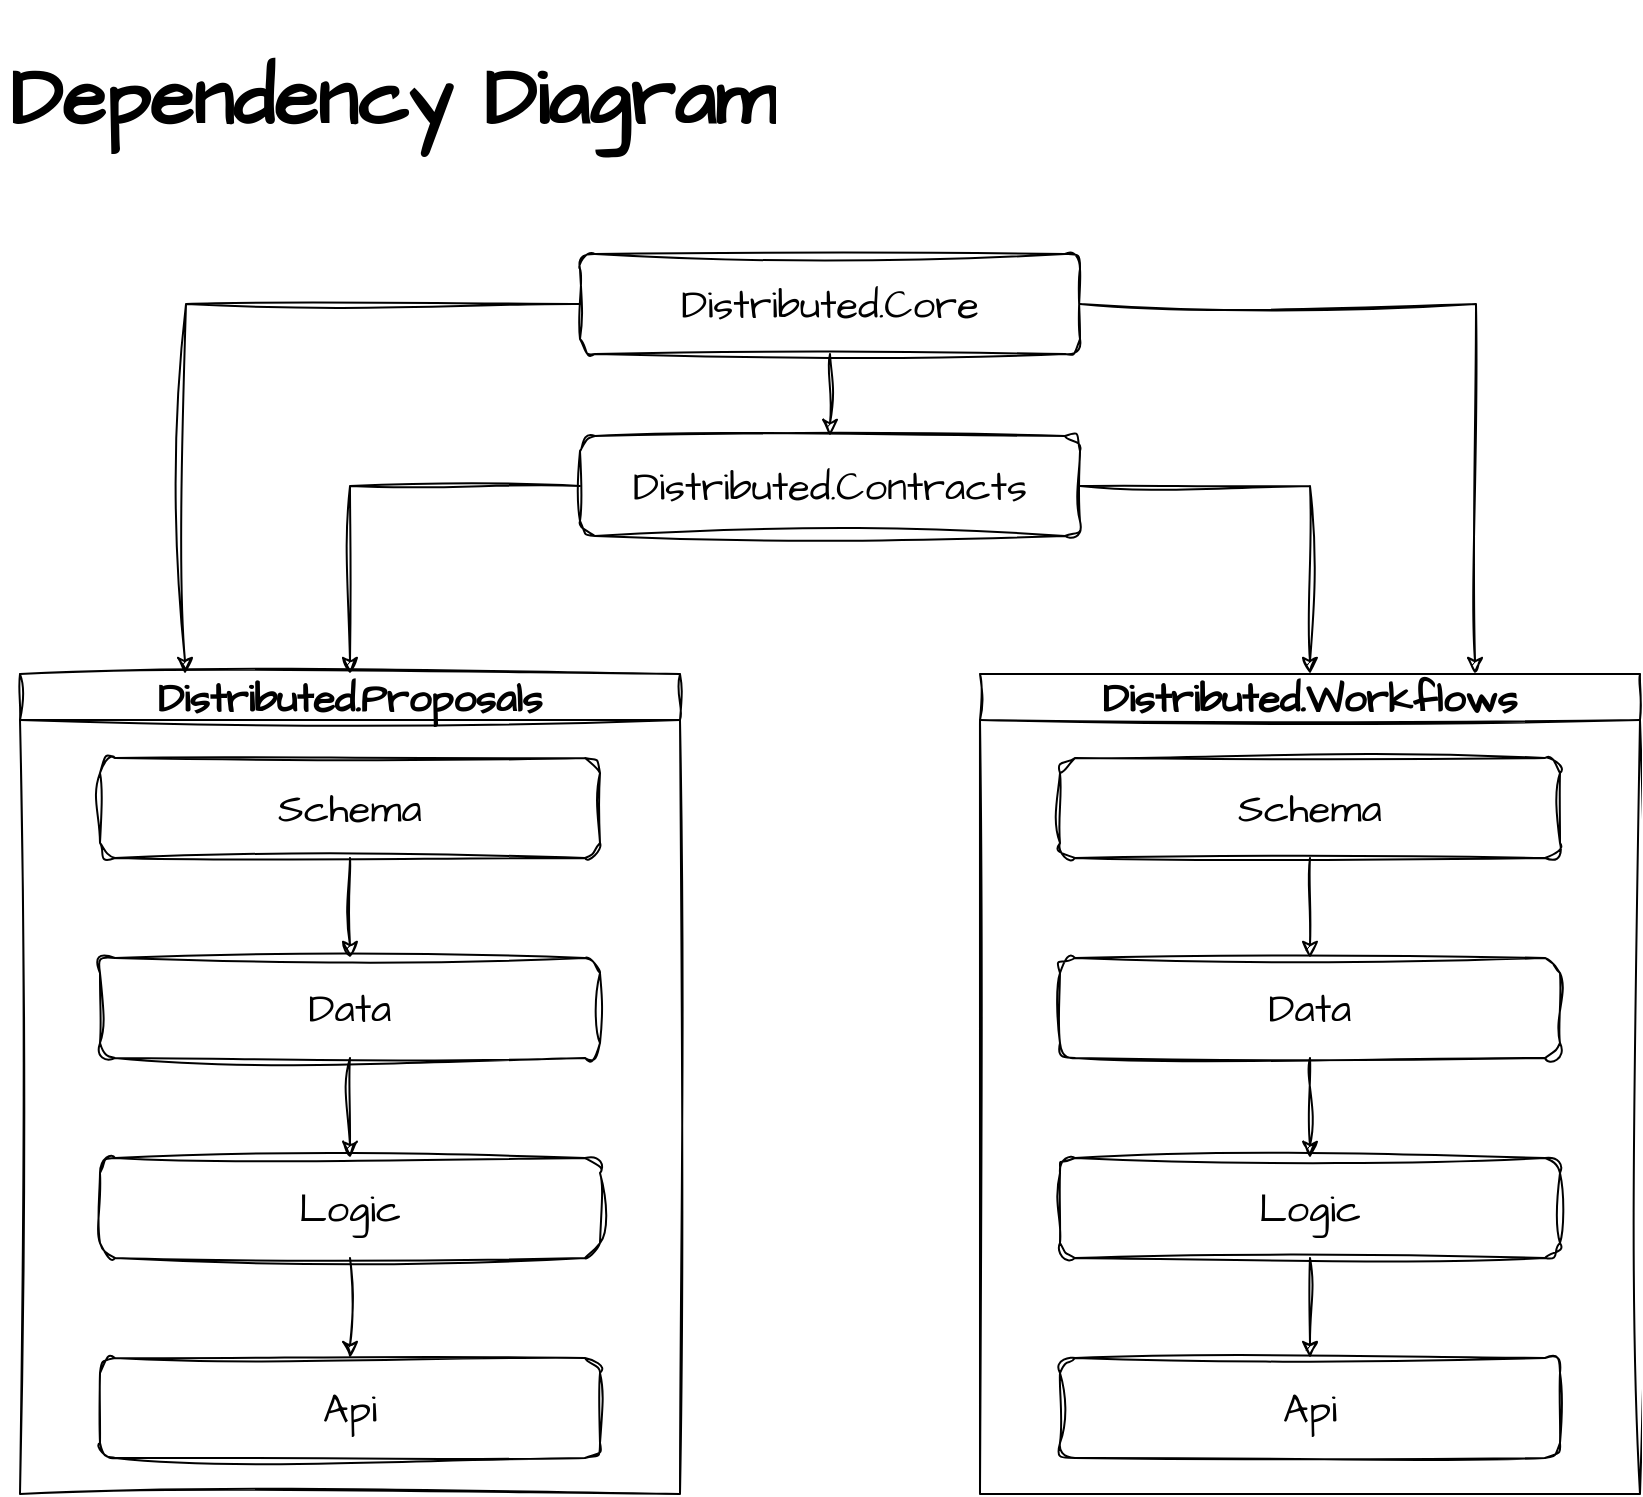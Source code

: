 <mxfile version="21.7.2" type="github">
  <diagram name="Page-1" id="Tjkv5w6CStLKOdqgkuhI">
    <mxGraphModel dx="424" dy="755" grid="1" gridSize="10" guides="1" tooltips="1" connect="1" arrows="1" fold="1" page="1" pageScale="1" pageWidth="850" pageHeight="1100" math="0" shadow="0">
      <root>
        <mxCell id="0" />
        <mxCell id="1" parent="0" />
        <mxCell id="JNq4d8KvL8QvG_ZavWvR-1" value="Distributed.Core" style="rounded=1;whiteSpace=wrap;html=1;sketch=1;hachureGap=4;jiggle=2;curveFitting=1;fontFamily=Architects Daughter;fontSource=https%3A%2F%2Ffonts.googleapis.com%2Fcss%3Ffamily%3DArchitects%2BDaughter;fontSize=20;" vertex="1" parent="1">
          <mxGeometry x="300" y="127" width="250" height="50" as="geometry" />
        </mxCell>
        <mxCell id="JNq4d8KvL8QvG_ZavWvR-2" value="Distributed.Contracts" style="rounded=1;whiteSpace=wrap;html=1;sketch=1;hachureGap=4;jiggle=2;curveFitting=1;fontFamily=Architects Daughter;fontSource=https%3A%2F%2Ffonts.googleapis.com%2Fcss%3Ffamily%3DArchitects%2BDaughter;fontSize=20;" vertex="1" parent="1">
          <mxGeometry x="300" y="218" width="250" height="50" as="geometry" />
        </mxCell>
        <mxCell id="JNq4d8KvL8QvG_ZavWvR-3" value="Distributed.Proposals" style="swimlane;whiteSpace=wrap;html=1;sketch=1;hachureGap=4;jiggle=2;curveFitting=1;fontFamily=Architects Daughter;fontSource=https%3A%2F%2Ffonts.googleapis.com%2Fcss%3Ffamily%3DArchitects%2BDaughter;fontSize=20;" vertex="1" parent="1">
          <mxGeometry x="20" y="337" width="330" height="410" as="geometry">
            <mxRectangle x="20" y="240" width="230" height="40" as="alternateBounds" />
          </mxGeometry>
        </mxCell>
        <mxCell id="JNq4d8KvL8QvG_ZavWvR-5" value="Schema" style="rounded=1;whiteSpace=wrap;html=1;sketch=1;hachureGap=4;jiggle=2;curveFitting=1;fontFamily=Architects Daughter;fontSource=https%3A%2F%2Ffonts.googleapis.com%2Fcss%3Ffamily%3DArchitects%2BDaughter;fontSize=20;" vertex="1" parent="JNq4d8KvL8QvG_ZavWvR-3">
          <mxGeometry x="40" y="42" width="250" height="50" as="geometry" />
        </mxCell>
        <mxCell id="JNq4d8KvL8QvG_ZavWvR-6" value="Data" style="rounded=1;whiteSpace=wrap;html=1;sketch=1;hachureGap=4;jiggle=2;curveFitting=1;fontFamily=Architects Daughter;fontSource=https%3A%2F%2Ffonts.googleapis.com%2Fcss%3Ffamily%3DArchitects%2BDaughter;fontSize=20;" vertex="1" parent="JNq4d8KvL8QvG_ZavWvR-3">
          <mxGeometry x="40" y="142" width="250" height="50" as="geometry" />
        </mxCell>
        <mxCell id="JNq4d8KvL8QvG_ZavWvR-7" value="Logic" style="rounded=1;whiteSpace=wrap;html=1;sketch=1;hachureGap=4;jiggle=2;curveFitting=1;fontFamily=Architects Daughter;fontSource=https%3A%2F%2Ffonts.googleapis.com%2Fcss%3Ffamily%3DArchitects%2BDaughter;fontSize=20;" vertex="1" parent="JNq4d8KvL8QvG_ZavWvR-3">
          <mxGeometry x="40" y="242" width="250" height="50" as="geometry" />
        </mxCell>
        <mxCell id="JNq4d8KvL8QvG_ZavWvR-8" value="Api" style="rounded=1;whiteSpace=wrap;html=1;sketch=1;hachureGap=4;jiggle=2;curveFitting=1;fontFamily=Architects Daughter;fontSource=https%3A%2F%2Ffonts.googleapis.com%2Fcss%3Ffamily%3DArchitects%2BDaughter;fontSize=20;" vertex="1" parent="JNq4d8KvL8QvG_ZavWvR-3">
          <mxGeometry x="40" y="342" width="250" height="50" as="geometry" />
        </mxCell>
        <mxCell id="JNq4d8KvL8QvG_ZavWvR-16" value="" style="endArrow=classic;html=1;rounded=0;sketch=1;hachureGap=4;jiggle=2;curveFitting=1;fontFamily=Architects Daughter;fontSource=https%3A%2F%2Ffonts.googleapis.com%2Fcss%3Ffamily%3DArchitects%2BDaughter;fontSize=16;exitX=0.5;exitY=1;exitDx=0;exitDy=0;entryX=0.5;entryY=0;entryDx=0;entryDy=0;" edge="1" parent="JNq4d8KvL8QvG_ZavWvR-3" source="JNq4d8KvL8QvG_ZavWvR-5" target="JNq4d8KvL8QvG_ZavWvR-6">
          <mxGeometry width="50" height="50" relative="1" as="geometry">
            <mxPoint x="310" y="180" as="sourcePoint" />
            <mxPoint x="360" y="130" as="targetPoint" />
          </mxGeometry>
        </mxCell>
        <mxCell id="JNq4d8KvL8QvG_ZavWvR-17" value="" style="endArrow=classic;html=1;rounded=0;sketch=1;hachureGap=4;jiggle=2;curveFitting=1;fontFamily=Architects Daughter;fontSource=https%3A%2F%2Ffonts.googleapis.com%2Fcss%3Ffamily%3DArchitects%2BDaughter;fontSize=16;exitX=0.5;exitY=1;exitDx=0;exitDy=0;entryX=0.5;entryY=0;entryDx=0;entryDy=0;" edge="1" parent="JNq4d8KvL8QvG_ZavWvR-3" source="JNq4d8KvL8QvG_ZavWvR-6" target="JNq4d8KvL8QvG_ZavWvR-7">
          <mxGeometry width="50" height="50" relative="1" as="geometry">
            <mxPoint x="310" y="180" as="sourcePoint" />
            <mxPoint x="360" y="130" as="targetPoint" />
          </mxGeometry>
        </mxCell>
        <mxCell id="JNq4d8KvL8QvG_ZavWvR-18" value="" style="endArrow=classic;html=1;rounded=0;sketch=1;hachureGap=4;jiggle=2;curveFitting=1;fontFamily=Architects Daughter;fontSource=https%3A%2F%2Ffonts.googleapis.com%2Fcss%3Ffamily%3DArchitects%2BDaughter;fontSize=16;exitX=0.5;exitY=1;exitDx=0;exitDy=0;entryX=0.5;entryY=0;entryDx=0;entryDy=0;" edge="1" parent="JNq4d8KvL8QvG_ZavWvR-3" source="JNq4d8KvL8QvG_ZavWvR-7" target="JNq4d8KvL8QvG_ZavWvR-8">
          <mxGeometry width="50" height="50" relative="1" as="geometry">
            <mxPoint x="310" y="180" as="sourcePoint" />
            <mxPoint x="360" y="130" as="targetPoint" />
          </mxGeometry>
        </mxCell>
        <mxCell id="JNq4d8KvL8QvG_ZavWvR-25" value="Distributed.Workflows" style="swimlane;whiteSpace=wrap;html=1;sketch=1;hachureGap=4;jiggle=2;curveFitting=1;fontFamily=Architects Daughter;fontSource=https%3A%2F%2Ffonts.googleapis.com%2Fcss%3Ffamily%3DArchitects%2BDaughter;fontSize=20;" vertex="1" parent="1">
          <mxGeometry x="500" y="337" width="330" height="410" as="geometry">
            <mxRectangle x="20" y="240" width="230" height="40" as="alternateBounds" />
          </mxGeometry>
        </mxCell>
        <mxCell id="JNq4d8KvL8QvG_ZavWvR-26" value="Schema" style="rounded=1;whiteSpace=wrap;html=1;sketch=1;hachureGap=4;jiggle=2;curveFitting=1;fontFamily=Architects Daughter;fontSource=https%3A%2F%2Ffonts.googleapis.com%2Fcss%3Ffamily%3DArchitects%2BDaughter;fontSize=20;" vertex="1" parent="JNq4d8KvL8QvG_ZavWvR-25">
          <mxGeometry x="40" y="42" width="250" height="50" as="geometry" />
        </mxCell>
        <mxCell id="JNq4d8KvL8QvG_ZavWvR-27" value="Data" style="rounded=1;whiteSpace=wrap;html=1;sketch=1;hachureGap=4;jiggle=2;curveFitting=1;fontFamily=Architects Daughter;fontSource=https%3A%2F%2Ffonts.googleapis.com%2Fcss%3Ffamily%3DArchitects%2BDaughter;fontSize=20;" vertex="1" parent="JNq4d8KvL8QvG_ZavWvR-25">
          <mxGeometry x="40" y="142" width="250" height="50" as="geometry" />
        </mxCell>
        <mxCell id="JNq4d8KvL8QvG_ZavWvR-28" value="Logic" style="rounded=1;whiteSpace=wrap;html=1;sketch=1;hachureGap=4;jiggle=2;curveFitting=1;fontFamily=Architects Daughter;fontSource=https%3A%2F%2Ffonts.googleapis.com%2Fcss%3Ffamily%3DArchitects%2BDaughter;fontSize=20;" vertex="1" parent="JNq4d8KvL8QvG_ZavWvR-25">
          <mxGeometry x="40" y="242" width="250" height="50" as="geometry" />
        </mxCell>
        <mxCell id="JNq4d8KvL8QvG_ZavWvR-29" value="Api" style="rounded=1;whiteSpace=wrap;html=1;sketch=1;hachureGap=4;jiggle=2;curveFitting=1;fontFamily=Architects Daughter;fontSource=https%3A%2F%2Ffonts.googleapis.com%2Fcss%3Ffamily%3DArchitects%2BDaughter;fontSize=20;" vertex="1" parent="JNq4d8KvL8QvG_ZavWvR-25">
          <mxGeometry x="40" y="342" width="250" height="50" as="geometry" />
        </mxCell>
        <mxCell id="JNq4d8KvL8QvG_ZavWvR-30" value="" style="endArrow=classic;html=1;rounded=0;sketch=1;hachureGap=4;jiggle=2;curveFitting=1;fontFamily=Architects Daughter;fontSource=https%3A%2F%2Ffonts.googleapis.com%2Fcss%3Ffamily%3DArchitects%2BDaughter;fontSize=16;exitX=0.5;exitY=1;exitDx=0;exitDy=0;entryX=0.5;entryY=0;entryDx=0;entryDy=0;" edge="1" parent="JNq4d8KvL8QvG_ZavWvR-25" source="JNq4d8KvL8QvG_ZavWvR-26" target="JNq4d8KvL8QvG_ZavWvR-27">
          <mxGeometry width="50" height="50" relative="1" as="geometry">
            <mxPoint x="310" y="180" as="sourcePoint" />
            <mxPoint x="360" y="130" as="targetPoint" />
          </mxGeometry>
        </mxCell>
        <mxCell id="JNq4d8KvL8QvG_ZavWvR-31" value="" style="endArrow=classic;html=1;rounded=0;sketch=1;hachureGap=4;jiggle=2;curveFitting=1;fontFamily=Architects Daughter;fontSource=https%3A%2F%2Ffonts.googleapis.com%2Fcss%3Ffamily%3DArchitects%2BDaughter;fontSize=16;exitX=0.5;exitY=1;exitDx=0;exitDy=0;entryX=0.5;entryY=0;entryDx=0;entryDy=0;" edge="1" parent="JNq4d8KvL8QvG_ZavWvR-25" source="JNq4d8KvL8QvG_ZavWvR-27" target="JNq4d8KvL8QvG_ZavWvR-28">
          <mxGeometry width="50" height="50" relative="1" as="geometry">
            <mxPoint x="310" y="180" as="sourcePoint" />
            <mxPoint x="360" y="130" as="targetPoint" />
          </mxGeometry>
        </mxCell>
        <mxCell id="JNq4d8KvL8QvG_ZavWvR-32" value="" style="endArrow=classic;html=1;rounded=0;sketch=1;hachureGap=4;jiggle=2;curveFitting=1;fontFamily=Architects Daughter;fontSource=https%3A%2F%2Ffonts.googleapis.com%2Fcss%3Ffamily%3DArchitects%2BDaughter;fontSize=16;exitX=0.5;exitY=1;exitDx=0;exitDy=0;entryX=0.5;entryY=0;entryDx=0;entryDy=0;" edge="1" parent="JNq4d8KvL8QvG_ZavWvR-25" source="JNq4d8KvL8QvG_ZavWvR-28" target="JNq4d8KvL8QvG_ZavWvR-29">
          <mxGeometry width="50" height="50" relative="1" as="geometry">
            <mxPoint x="310" y="180" as="sourcePoint" />
            <mxPoint x="360" y="130" as="targetPoint" />
          </mxGeometry>
        </mxCell>
        <mxCell id="JNq4d8KvL8QvG_ZavWvR-33" value="" style="endArrow=classic;html=1;rounded=0;sketch=1;hachureGap=4;jiggle=2;curveFitting=1;fontFamily=Architects Daughter;fontSource=https%3A%2F%2Ffonts.googleapis.com%2Fcss%3Ffamily%3DArchitects%2BDaughter;fontSize=16;exitX=0.5;exitY=1;exitDx=0;exitDy=0;entryX=0.5;entryY=0;entryDx=0;entryDy=0;" edge="1" parent="1" source="JNq4d8KvL8QvG_ZavWvR-1" target="JNq4d8KvL8QvG_ZavWvR-2">
          <mxGeometry width="50" height="50" relative="1" as="geometry">
            <mxPoint x="330" y="517" as="sourcePoint" />
            <mxPoint x="380" y="467" as="targetPoint" />
          </mxGeometry>
        </mxCell>
        <mxCell id="JNq4d8KvL8QvG_ZavWvR-34" value="" style="endArrow=classic;html=1;rounded=0;sketch=1;hachureGap=4;jiggle=2;curveFitting=1;fontFamily=Architects Daughter;fontSource=https%3A%2F%2Ffonts.googleapis.com%2Fcss%3Ffamily%3DArchitects%2BDaughter;fontSize=16;exitX=0;exitY=0.5;exitDx=0;exitDy=0;entryX=0.5;entryY=0;entryDx=0;entryDy=0;" edge="1" parent="1" source="JNq4d8KvL8QvG_ZavWvR-2" target="JNq4d8KvL8QvG_ZavWvR-3">
          <mxGeometry width="50" height="50" relative="1" as="geometry">
            <mxPoint x="330" y="517" as="sourcePoint" />
            <mxPoint x="380" y="467" as="targetPoint" />
            <Array as="points">
              <mxPoint x="185" y="243" />
            </Array>
          </mxGeometry>
        </mxCell>
        <mxCell id="JNq4d8KvL8QvG_ZavWvR-35" value="" style="endArrow=classic;html=1;rounded=0;sketch=1;hachureGap=4;jiggle=2;curveFitting=1;fontFamily=Architects Daughter;fontSource=https%3A%2F%2Ffonts.googleapis.com%2Fcss%3Ffamily%3DArchitects%2BDaughter;fontSize=16;exitX=0;exitY=0.5;exitDx=0;exitDy=0;entryX=0.25;entryY=0;entryDx=0;entryDy=0;" edge="1" parent="1" source="JNq4d8KvL8QvG_ZavWvR-1" target="JNq4d8KvL8QvG_ZavWvR-3">
          <mxGeometry width="50" height="50" relative="1" as="geometry">
            <mxPoint x="265" y="157" as="sourcePoint" />
            <mxPoint x="150" y="251" as="targetPoint" />
            <Array as="points">
              <mxPoint x="103" y="152" />
            </Array>
          </mxGeometry>
        </mxCell>
        <mxCell id="JNq4d8KvL8QvG_ZavWvR-36" value="" style="endArrow=classic;html=1;rounded=0;sketch=1;hachureGap=4;jiggle=2;curveFitting=1;fontFamily=Architects Daughter;fontSource=https%3A%2F%2Ffonts.googleapis.com%2Fcss%3Ffamily%3DArchitects%2BDaughter;fontSize=16;exitX=1;exitY=0.5;exitDx=0;exitDy=0;entryX=0.5;entryY=0;entryDx=0;entryDy=0;" edge="1" parent="1" source="JNq4d8KvL8QvG_ZavWvR-2" target="JNq4d8KvL8QvG_ZavWvR-25">
          <mxGeometry width="50" height="50" relative="1" as="geometry">
            <mxPoint x="330" y="517" as="sourcePoint" />
            <mxPoint x="380" y="467" as="targetPoint" />
            <Array as="points">
              <mxPoint x="665" y="243" />
            </Array>
          </mxGeometry>
        </mxCell>
        <mxCell id="JNq4d8KvL8QvG_ZavWvR-37" value="" style="endArrow=classic;html=1;rounded=0;sketch=1;hachureGap=4;jiggle=2;curveFitting=1;fontFamily=Architects Daughter;fontSource=https%3A%2F%2Ffonts.googleapis.com%2Fcss%3Ffamily%3DArchitects%2BDaughter;fontSize=16;exitX=1;exitY=0.5;exitDx=0;exitDy=0;entryX=0.75;entryY=0;entryDx=0;entryDy=0;" edge="1" parent="1" source="JNq4d8KvL8QvG_ZavWvR-1" target="JNq4d8KvL8QvG_ZavWvR-25">
          <mxGeometry width="50" height="50" relative="1" as="geometry">
            <mxPoint x="330" y="517" as="sourcePoint" />
            <mxPoint x="380" y="467" as="targetPoint" />
            <Array as="points">
              <mxPoint x="748" y="152" />
            </Array>
          </mxGeometry>
        </mxCell>
        <mxCell id="JNq4d8KvL8QvG_ZavWvR-38" value="&lt;h1&gt;Dependency Diagram&lt;/h1&gt;" style="text;html=1;strokeColor=none;fillColor=none;spacing=5;spacingTop=-20;whiteSpace=wrap;overflow=hidden;rounded=0;fontSize=20;fontFamily=Architects Daughter;" vertex="1" parent="1">
          <mxGeometry x="10" y="10" width="400" height="80" as="geometry" />
        </mxCell>
      </root>
    </mxGraphModel>
  </diagram>
</mxfile>
